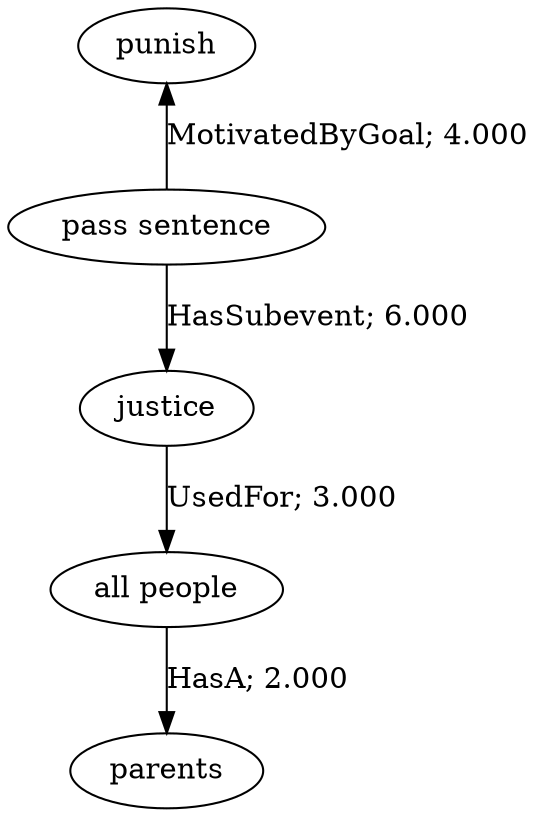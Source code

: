 // The path the concepts from "punish" to "parents".Path Length: 4; Weight Sum: 15.0; Average Weight: 3.75
digraph "4_a---punish-parents---PLen4_WSum15.000_WAvg3.750" {
	0 [label=punish]
	1 [label="pass sentence"]
	2 [label=justice]
	3 [label="all people"]
	4 [label=parents]
	0 -> 1 [label="MotivatedByGoal; 4.000" dir=back weight=4.000]
	1 -> 2 [label="HasSubevent; 6.000" dir=forward weight=6.000]
	2 -> 3 [label="UsedFor; 3.000" dir=forward weight=3.000]
	3 -> 4 [label="HasA; 2.000" dir=forward weight=2.000]
}
